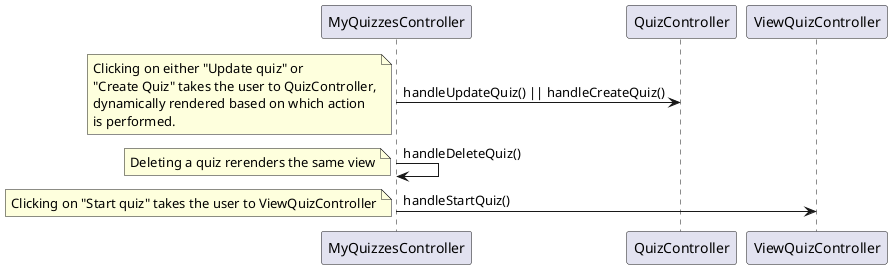 @startuml

MyQuizzesController -> QuizController: handleUpdateQuiz() || handleCreateQuiz()
note left
Clicking on either "Update quiz" or
"Create Quiz" takes the user to QuizController,
dynamically rendered based on which action
is performed.
end note
MyQuizzesController -> MyQuizzesController: handleDeleteQuiz()
note left
Deleting a quiz rerenders the same view
end note
MyQuizzesController -> ViewQuizController: handleStartQuiz()
note left
Clicking on "Start quiz" takes the user to ViewQuizController
end note

@enduml